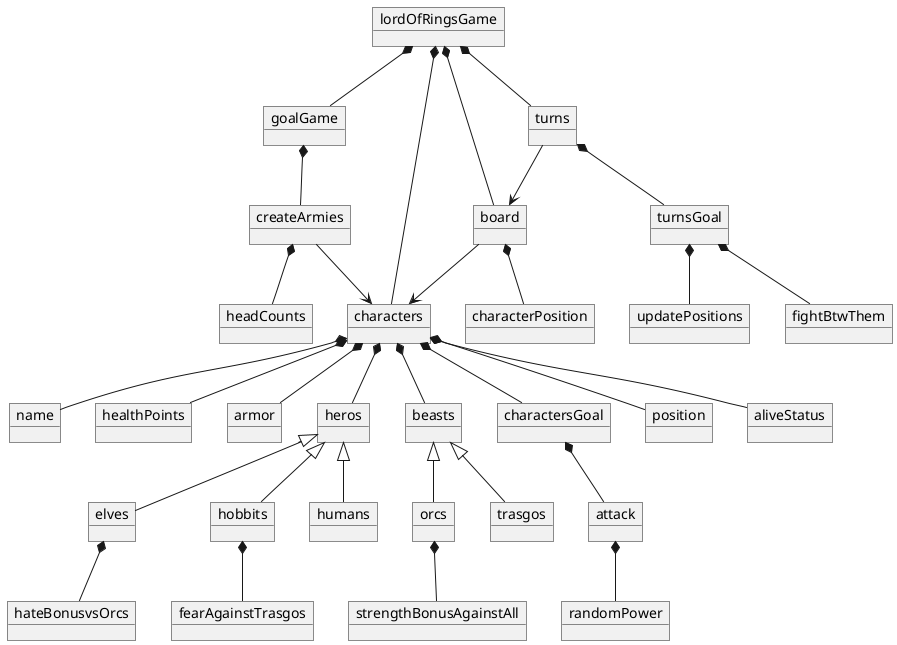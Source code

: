 @startuml firstDraft

    object lordOfRingsGame
    object characters
    object name

    object healthPoints
    object armor

    object randomPower

    object elves
    object hateBonusvsOrcs
    object heros

    object hobbits
    object beasts
    object fearAgainstTrasgos
    object humans
    object charactersGoal
    object attack
    
    object orcs
    object strengthBonusAgainstAll

    object trasgos
    object goalGame
    object turnsGoal
    object createArmies
    object fightBtwThem

    object turns
    object board
    object characterPosition
    object position
    object updatePositions
    object headCounts
    object aliveStatus


    characters *-- heros
    characters *-- beasts
    characters *-- charactersGoal
    characters *-- armor
    characters *-- healthPoints
    characters *-- name
    characters *-- aliveStatus

    lordOfRingsGame *-- turns
    lordOfRingsGame *-- characters
    lordOfRingsGame *-- goalGame
    lordOfRingsGame *-- board
    goalGame *-- createArmies

    charactersGoal *-- attack

    heros <|-- elves
    heros <|-- hobbits
    heros <|-- humans

    beasts <|-- orcs
    beasts <|-- trasgos

    elves *-- hateBonusvsOrcs
    hobbits *-- fearAgainstTrasgos
    orcs *-- strengthBonusAgainstAll

    attack *-- randomPower
    turns *-- turnsGoal
    turnsGoal *-- fightBtwThem
    turnsGoal *-- updatePositions

    board --> characters
    board *-- characterPosition

    characters *-- position

    createArmies *-- headCounts
    createArmies --> characters

    turns --> board


    





@enduml